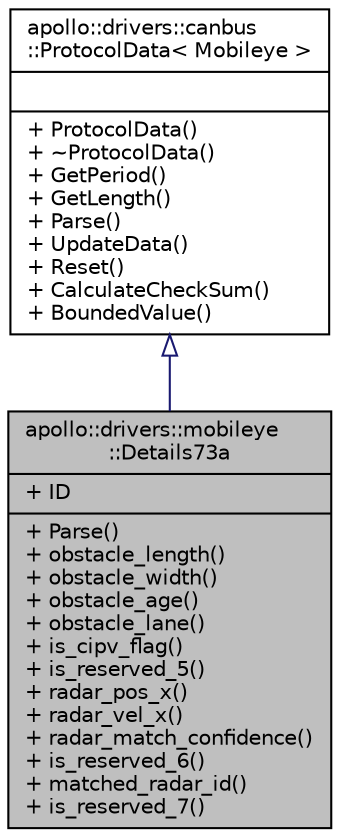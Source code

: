 digraph "apollo::drivers::mobileye::Details73a"
{
  edge [fontname="Helvetica",fontsize="10",labelfontname="Helvetica",labelfontsize="10"];
  node [fontname="Helvetica",fontsize="10",shape=record];
  Node2 [label="{apollo::drivers::mobileye\l::Details73a\n|+ ID\l|+ Parse()\l+ obstacle_length()\l+ obstacle_width()\l+ obstacle_age()\l+ obstacle_lane()\l+ is_cipv_flag()\l+ is_reserved_5()\l+ radar_pos_x()\l+ radar_vel_x()\l+ radar_match_confidence()\l+ is_reserved_6()\l+ matched_radar_id()\l+ is_reserved_7()\l}",height=0.2,width=0.4,color="black", fillcolor="grey75", style="filled", fontcolor="black"];
  Node3 -> Node2 [dir="back",color="midnightblue",fontsize="10",style="solid",arrowtail="onormal",fontname="Helvetica"];
  Node3 [label="{apollo::drivers::canbus\l::ProtocolData\< Mobileye \>\n||+ ProtocolData()\l+ ~ProtocolData()\l+ GetPeriod()\l+ GetLength()\l+ Parse()\l+ UpdateData()\l+ Reset()\l+ CalculateCheckSum()\l+ BoundedValue()\l}",height=0.2,width=0.4,color="black", fillcolor="white", style="filled",URL="$classapollo_1_1drivers_1_1canbus_1_1ProtocolData.html"];
}
